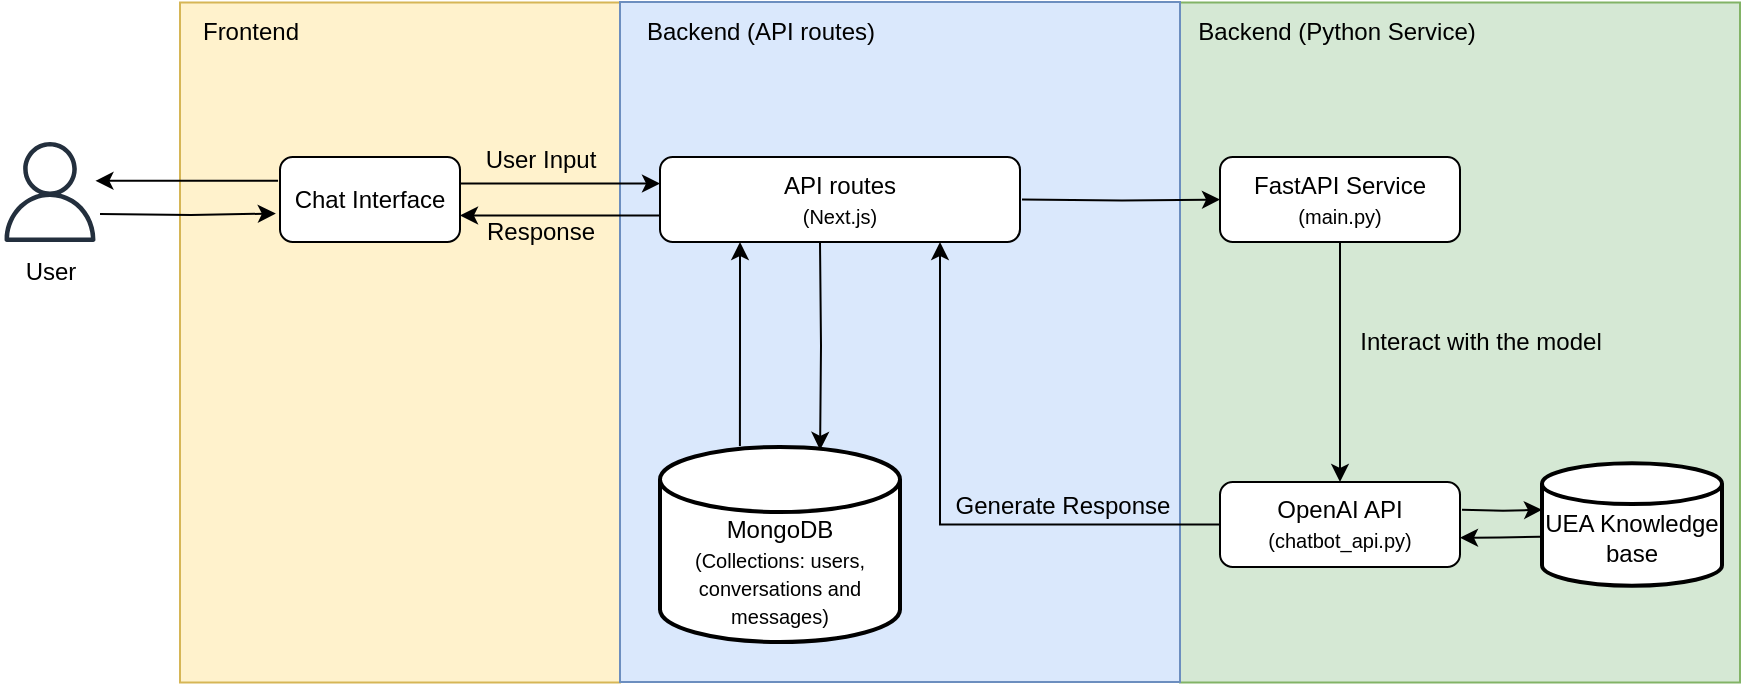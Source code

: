 <mxfile version="27.0.6">
  <diagram name="Page-1" id="bZhmBj_Zg0_QXGucStPr">
    <mxGraphModel dx="922" dy="1306" grid="1" gridSize="10" guides="1" tooltips="1" connect="1" arrows="1" fold="1" page="1" pageScale="1" pageWidth="827" pageHeight="1169" math="0" shadow="0">
      <root>
        <mxCell id="0" />
        <mxCell id="1" parent="0" />
        <mxCell id="mxmpO0KWyiML7G2zGZ1m-104" value="" style="rounded=0;whiteSpace=wrap;html=1;fillColor=#fff2cc;strokeColor=#d6b656;" parent="1" vertex="1">
          <mxGeometry x="150" y="360.25" width="220" height="340" as="geometry" />
        </mxCell>
        <mxCell id="mxmpO0KWyiML7G2zGZ1m-103" value="" style="rounded=0;whiteSpace=wrap;html=1;fillColor=#d5e8d4;strokeColor=#82b366;" parent="1" vertex="1">
          <mxGeometry x="650" y="360.25" width="280" height="340" as="geometry" />
        </mxCell>
        <mxCell id="mxmpO0KWyiML7G2zGZ1m-105" value="" style="rounded=0;whiteSpace=wrap;html=1;fillColor=#dae8fc;strokeColor=#6c8ebf;" parent="1" vertex="1">
          <mxGeometry x="370" y="360" width="280" height="340" as="geometry" />
        </mxCell>
        <mxCell id="mxmpO0KWyiML7G2zGZ1m-2" value="" style="sketch=0;outlineConnect=0;fontColor=#232F3E;gradientColor=none;fillColor=#232F3D;strokeColor=none;dashed=0;verticalLabelPosition=bottom;verticalAlign=top;align=center;html=1;fontSize=12;fontStyle=0;aspect=fixed;pointerEvents=1;shape=mxgraph.aws4.user;" parent="1" vertex="1">
          <mxGeometry x="60" y="430" width="50" height="50" as="geometry" />
        </mxCell>
        <mxCell id="mxmpO0KWyiML7G2zGZ1m-3" value="User" style="text;html=1;align=center;verticalAlign=middle;resizable=0;points=[];autosize=1;strokeColor=none;fillColor=none;" parent="1" vertex="1">
          <mxGeometry x="60" y="480" width="50" height="30" as="geometry" />
        </mxCell>
        <mxCell id="mxmpO0KWyiML7G2zGZ1m-65" style="edgeStyle=orthogonalEdgeStyle;rounded=0;orthogonalLoop=1;jettySize=auto;html=1;entryX=0;entryY=0.5;entryDx=0;entryDy=0;" parent="1" edge="1">
          <mxGeometry relative="1" as="geometry">
            <mxPoint x="290" y="450.767" as="sourcePoint" />
            <mxPoint x="390" y="450.75" as="targetPoint" />
          </mxGeometry>
        </mxCell>
        <mxCell id="mxmpO0KWyiML7G2zGZ1m-4" value="Chat Interface" style="rounded=1;whiteSpace=wrap;html=1;" parent="1" vertex="1">
          <mxGeometry x="200" y="437.5" width="90" height="42.5" as="geometry" />
        </mxCell>
        <mxCell id="mxmpO0KWyiML7G2zGZ1m-9" style="edgeStyle=orthogonalEdgeStyle;rounded=0;orthogonalLoop=1;jettySize=auto;html=1;entryX=0;entryY=0.5;entryDx=0;entryDy=0;" parent="1" target="mxmpO0KWyiML7G2zGZ1m-10" edge="1">
          <mxGeometry relative="1" as="geometry">
            <mxPoint x="601" y="458.75" as="targetPoint" />
            <mxPoint x="571" y="458.76" as="sourcePoint" />
          </mxGeometry>
        </mxCell>
        <mxCell id="mxmpO0KWyiML7G2zGZ1m-66" style="edgeStyle=orthogonalEdgeStyle;rounded=0;orthogonalLoop=1;jettySize=auto;html=1;entryX=1;entryY=0.5;entryDx=0;entryDy=0;" parent="1" edge="1">
          <mxGeometry relative="1" as="geometry">
            <mxPoint x="390" y="466.767" as="sourcePoint" />
            <mxPoint x="290" y="466.75" as="targetPoint" />
          </mxGeometry>
        </mxCell>
        <mxCell id="mxmpO0KWyiML7G2zGZ1m-8" value="API routes&lt;div&gt;&lt;span style=&quot;font-size: x-small;&quot;&gt;(Next.js)&lt;/span&gt;&lt;/div&gt;" style="rounded=1;whiteSpace=wrap;html=1;" parent="1" vertex="1">
          <mxGeometry x="390" y="437.5" width="180" height="42.5" as="geometry" />
        </mxCell>
        <mxCell id="mxmpO0KWyiML7G2zGZ1m-11" style="edgeStyle=orthogonalEdgeStyle;rounded=0;orthogonalLoop=1;jettySize=auto;html=1;entryX=0.5;entryY=0;entryDx=0;entryDy=0;" parent="1" source="mxmpO0KWyiML7G2zGZ1m-10" edge="1" target="mxmpO0KWyiML7G2zGZ1m-17">
          <mxGeometry relative="1" as="geometry">
            <mxPoint x="730" y="510" as="targetPoint" />
          </mxGeometry>
        </mxCell>
        <mxCell id="mxmpO0KWyiML7G2zGZ1m-10" value="FastAPI Service&lt;div&gt;&lt;span style=&quot;font-size: x-small;&quot;&gt;(main.py)&lt;/span&gt;&lt;/div&gt;" style="rounded=1;whiteSpace=wrap;html=1;" parent="1" vertex="1">
          <mxGeometry x="670" y="437.5" width="120" height="42.5" as="geometry" />
        </mxCell>
        <mxCell id="mxmpO0KWyiML7G2zGZ1m-13" style="edgeStyle=orthogonalEdgeStyle;rounded=0;orthogonalLoop=1;jettySize=auto;html=1;" parent="1" edge="1">
          <mxGeometry relative="1" as="geometry">
            <mxPoint x="831" y="613.88" as="targetPoint" />
            <mxPoint x="791" y="613.93" as="sourcePoint" />
          </mxGeometry>
        </mxCell>
        <mxCell id="mxmpO0KWyiML7G2zGZ1m-15" style="edgeStyle=orthogonalEdgeStyle;rounded=0;orthogonalLoop=1;jettySize=auto;html=1;entryX=1;entryY=0.5;entryDx=0;entryDy=0;" parent="1" edge="1">
          <mxGeometry relative="1" as="geometry">
            <mxPoint x="830" y="627.33" as="sourcePoint" />
            <mxPoint x="790" y="627.88" as="targetPoint" />
          </mxGeometry>
        </mxCell>
        <mxCell id="mxmpO0KWyiML7G2zGZ1m-14" value="&lt;div&gt;&lt;br&gt;&lt;/div&gt;UEA Knowledge&lt;div&gt;base&lt;/div&gt;" style="strokeWidth=2;html=1;shape=mxgraph.flowchart.database;whiteSpace=wrap;" parent="1" vertex="1">
          <mxGeometry x="831" y="590.63" width="90" height="61.25" as="geometry" />
        </mxCell>
        <mxCell id="mxmpO0KWyiML7G2zGZ1m-18" style="edgeStyle=orthogonalEdgeStyle;rounded=0;orthogonalLoop=1;jettySize=auto;html=1;exitX=0;exitY=0.5;exitDx=0;exitDy=0;fillColor=none;" parent="1" edge="1" source="mxmpO0KWyiML7G2zGZ1m-17">
          <mxGeometry relative="1" as="geometry">
            <mxPoint x="530" y="480" as="targetPoint" />
            <mxPoint x="647" y="621.241" as="sourcePoint" />
            <Array as="points">
              <mxPoint x="530" y="621" />
            </Array>
          </mxGeometry>
        </mxCell>
        <mxCell id="mxmpO0KWyiML7G2zGZ1m-17" value="OpenAI API&lt;div&gt;&lt;span style=&quot;font-size: x-small;&quot;&gt;(chatbot_api.py)&lt;/span&gt;&lt;/div&gt;" style="rounded=1;whiteSpace=wrap;html=1;" parent="1" vertex="1">
          <mxGeometry x="670" y="600" width="120" height="42.5" as="geometry" />
        </mxCell>
        <mxCell id="mxmpO0KWyiML7G2zGZ1m-19" value="User Input" style="text;html=1;align=center;verticalAlign=middle;resizable=0;points=[];autosize=1;strokeColor=none;fillColor=none;" parent="1" vertex="1">
          <mxGeometry x="290" y="423.75" width="80" height="30" as="geometry" />
        </mxCell>
        <mxCell id="mxmpO0KWyiML7G2zGZ1m-25" value="Response" style="text;html=1;align=center;verticalAlign=middle;resizable=0;points=[];autosize=1;strokeColor=none;fillColor=none;" parent="1" vertex="1">
          <mxGeometry x="290" y="460" width="80" height="30" as="geometry" />
        </mxCell>
        <mxCell id="mxmpO0KWyiML7G2zGZ1m-46" style="edgeStyle=orthogonalEdgeStyle;rounded=0;orthogonalLoop=1;jettySize=auto;html=1;exitX=0.333;exitY=-0.005;exitDx=0;exitDy=0;exitPerimeter=0;" parent="1" edge="1" source="mxmpO0KWyiML7G2zGZ1m-54">
          <mxGeometry relative="1" as="geometry">
            <mxPoint x="429.66" y="510" as="sourcePoint" />
            <mxPoint x="430" y="480" as="targetPoint" />
          </mxGeometry>
        </mxCell>
        <mxCell id="mxmpO0KWyiML7G2zGZ1m-54" value="&lt;div&gt;&lt;br&gt;&lt;/div&gt;&lt;div&gt;&lt;br&gt;&lt;/div&gt;MongoDB&lt;div&gt;&lt;font size=&quot;1&quot;&gt;(Collections: users, conversations and messages)&lt;/font&gt;&lt;/div&gt;" style="strokeWidth=2;html=1;shape=mxgraph.flowchart.database;whiteSpace=wrap;" parent="1" vertex="1">
          <mxGeometry x="390" y="582.5" width="120" height="97.5" as="geometry" />
        </mxCell>
        <mxCell id="mxmpO0KWyiML7G2zGZ1m-67" value="Frontend" style="text;html=1;align=center;verticalAlign=middle;resizable=0;points=[];autosize=1;strokeColor=none;fillColor=none;" parent="1" vertex="1">
          <mxGeometry x="150" y="360.25" width="70" height="30" as="geometry" />
        </mxCell>
        <mxCell id="mxmpO0KWyiML7G2zGZ1m-77" style="edgeStyle=orthogonalEdgeStyle;rounded=0;orthogonalLoop=1;jettySize=auto;html=1;entryX=0.667;entryY=0.015;entryDx=0;entryDy=0;entryPerimeter=0;" parent="1" edge="1" target="mxmpO0KWyiML7G2zGZ1m-54">
          <mxGeometry relative="1" as="geometry">
            <mxPoint x="470" y="480.007" as="sourcePoint" />
            <mxPoint x="470.34" y="510.007" as="targetPoint" />
          </mxGeometry>
        </mxCell>
        <mxCell id="mxmpO0KWyiML7G2zGZ1m-85" value="Backend (API routes)" style="text;html=1;align=center;verticalAlign=middle;resizable=0;points=[];autosize=1;strokeColor=none;fillColor=none;" parent="1" vertex="1">
          <mxGeometry x="370" y="360" width="140" height="30" as="geometry" />
        </mxCell>
        <mxCell id="mxmpO0KWyiML7G2zGZ1m-86" value="Backend (Python Service)" style="text;html=1;align=center;verticalAlign=middle;resizable=0;points=[];autosize=1;strokeColor=none;fillColor=none;" parent="1" vertex="1">
          <mxGeometry x="648" y="360" width="160" height="30" as="geometry" />
        </mxCell>
        <mxCell id="mxmpO0KWyiML7G2zGZ1m-100" style="edgeStyle=orthogonalEdgeStyle;rounded=0;orthogonalLoop=1;jettySize=auto;html=1;exitX=-0.033;exitY=0.351;exitDx=0;exitDy=0;exitPerimeter=0;" parent="1" edge="1" target="mxmpO0KWyiML7G2zGZ1m-2">
          <mxGeometry relative="1" as="geometry">
            <mxPoint x="199.03" y="449.418" as="sourcePoint" />
            <mxPoint x="69.727" y="446.808" as="targetPoint" />
            <Array as="points">
              <mxPoint x="100" y="450" />
              <mxPoint x="100" y="450" />
            </Array>
          </mxGeometry>
        </mxCell>
        <mxCell id="mxmpO0KWyiML7G2zGZ1m-101" style="edgeStyle=orthogonalEdgeStyle;rounded=0;orthogonalLoop=1;jettySize=auto;html=1;entryX=-0.023;entryY=0.665;entryDx=0;entryDy=0;entryPerimeter=0;" parent="1" edge="1" target="mxmpO0KWyiML7G2zGZ1m-4">
          <mxGeometry relative="1" as="geometry">
            <mxPoint x="110" y="466" as="sourcePoint" />
            <mxPoint x="110.0" y="465" as="targetPoint" />
          </mxGeometry>
        </mxCell>
        <mxCell id="T2DmniH7_m8WD-wxYls0-2" value="Generate Response" style="text;html=1;align=center;verticalAlign=middle;resizable=0;points=[];autosize=1;strokeColor=none;fillColor=none;" vertex="1" parent="1">
          <mxGeometry x="526" y="597" width="130" height="30" as="geometry" />
        </mxCell>
        <mxCell id="T2DmniH7_m8WD-wxYls0-5" value="Interact with the model" style="text;html=1;align=center;verticalAlign=middle;resizable=0;points=[];autosize=1;strokeColor=none;fillColor=none;" vertex="1" parent="1">
          <mxGeometry x="730" y="515.25" width="140" height="30" as="geometry" />
        </mxCell>
      </root>
    </mxGraphModel>
  </diagram>
</mxfile>
